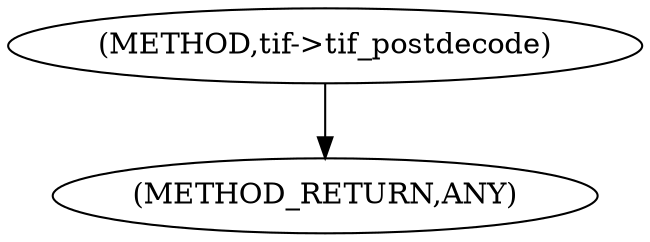 digraph "tif-&gt;tif_postdecode" {  
"100365" [label = <(METHOD,tif-&gt;tif_postdecode)> ]
"100369" [label = <(METHOD_RETURN,ANY)> ]
  "100365" -> "100369" 
}

